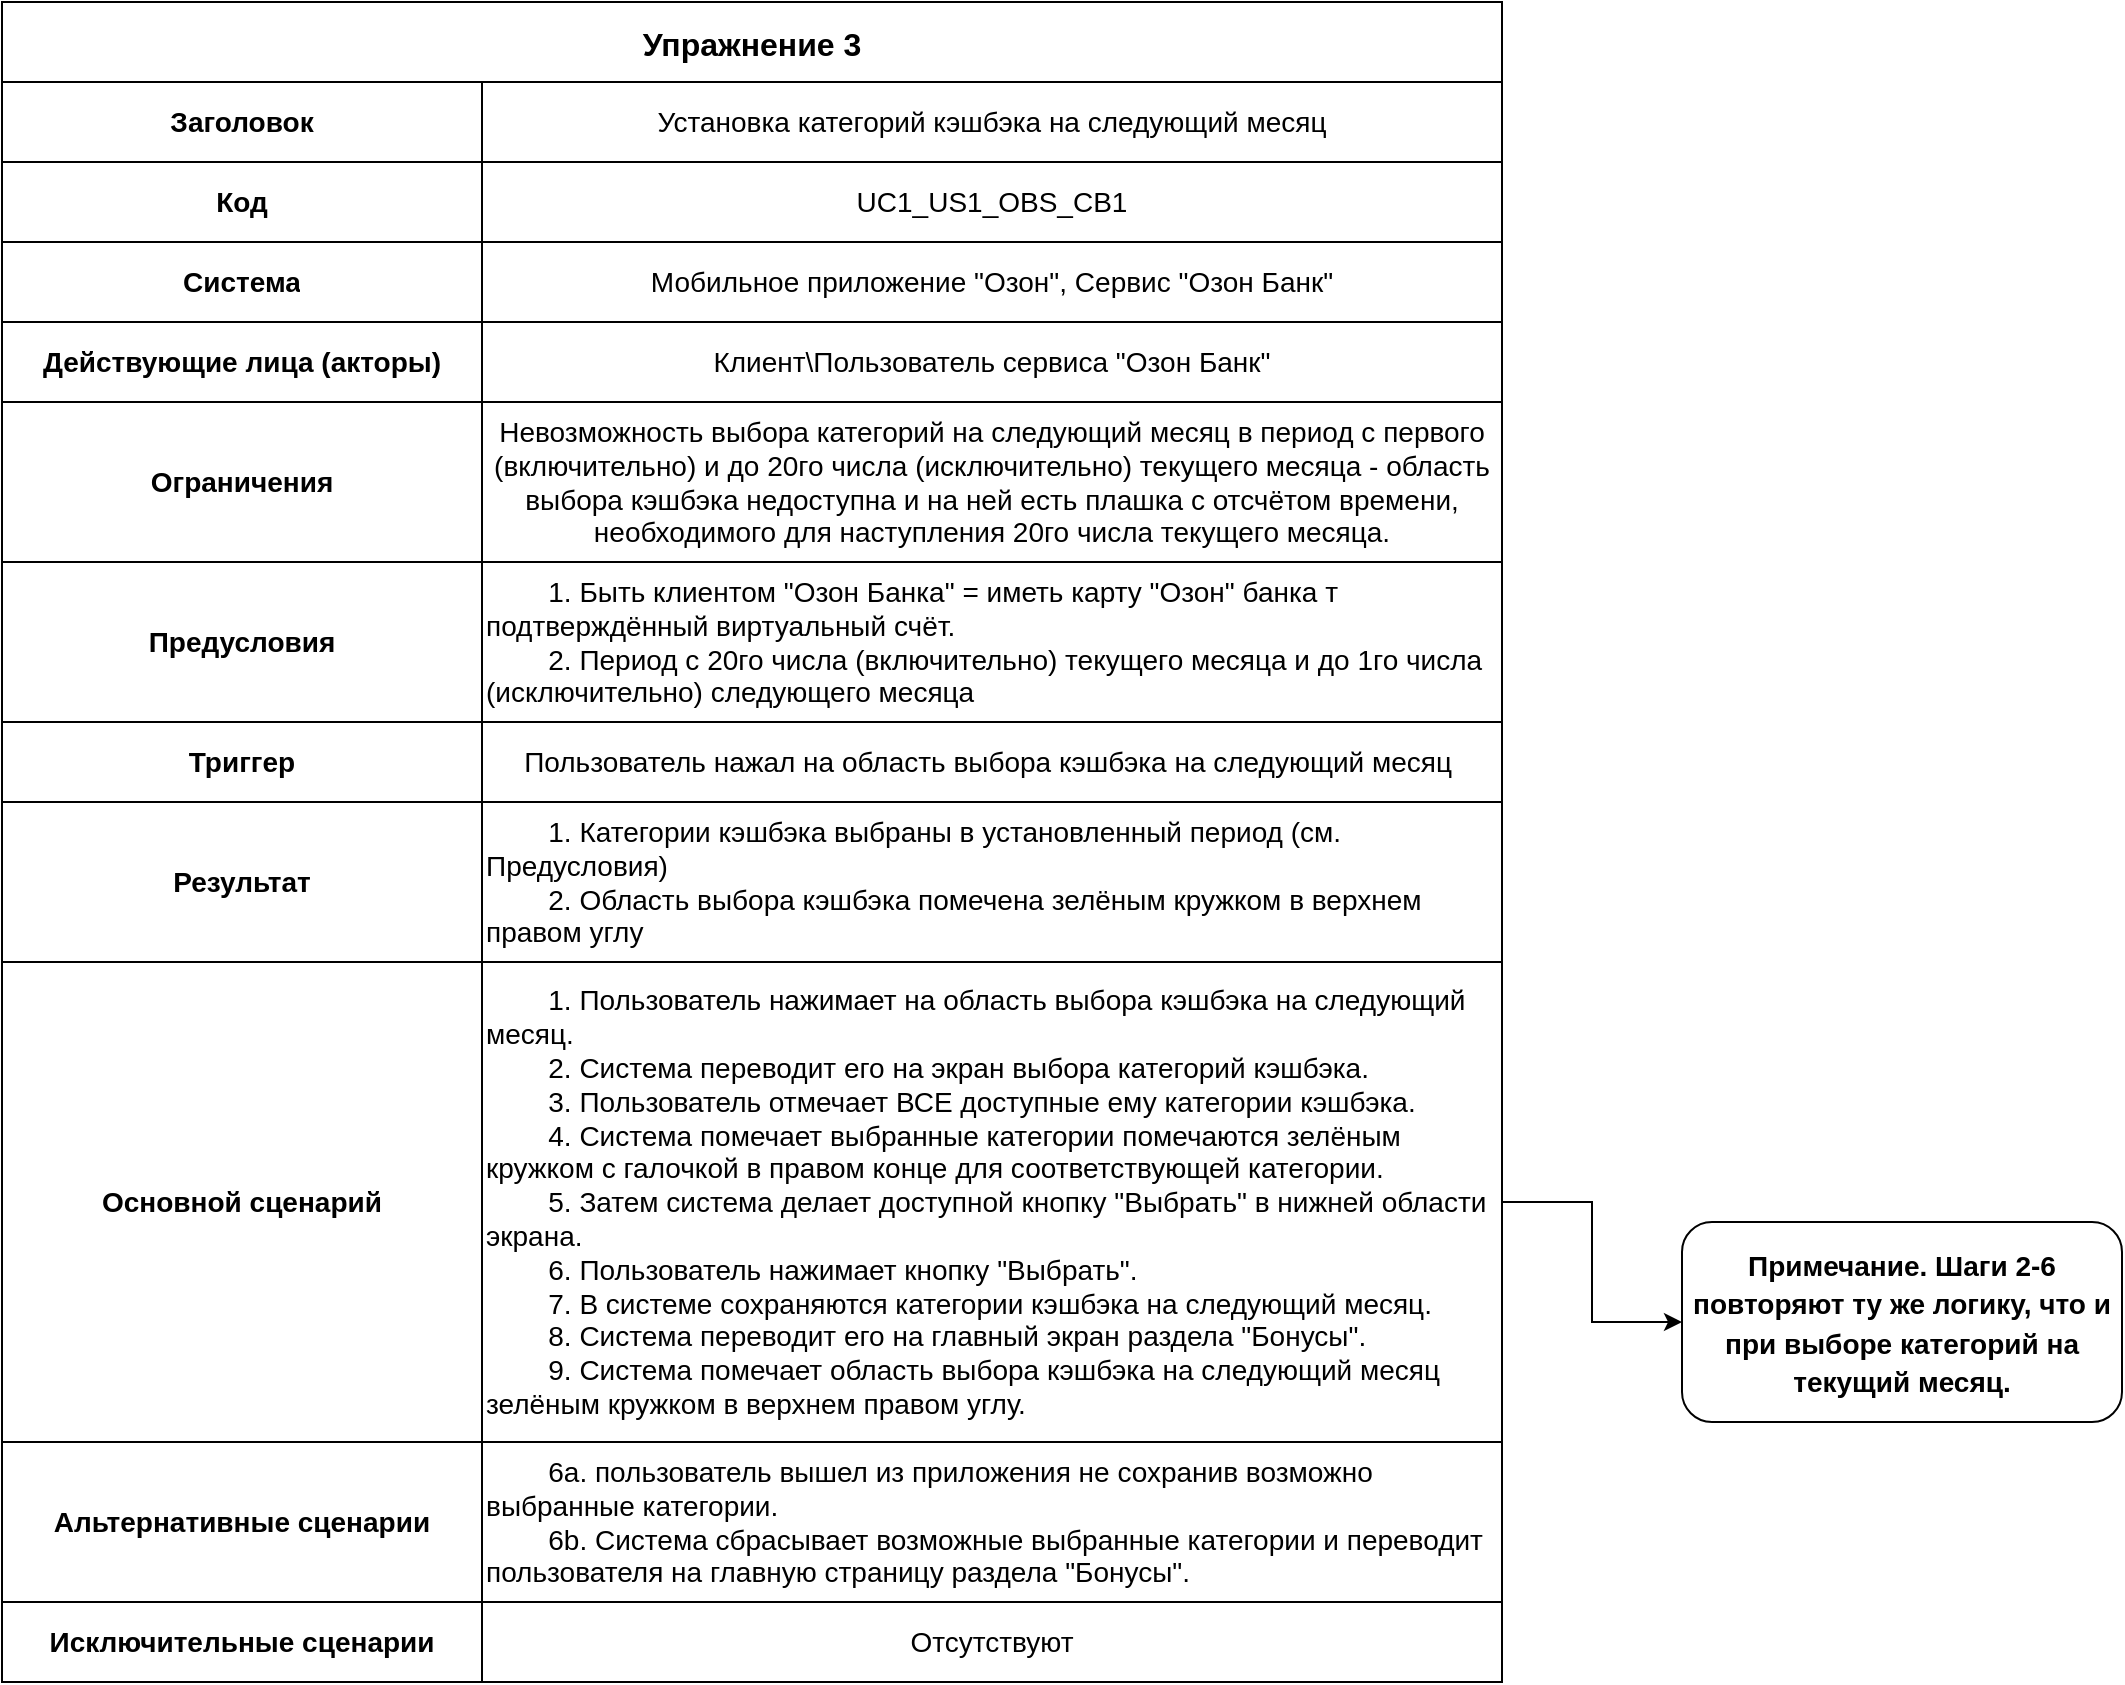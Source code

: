 <mxfile version="24.7.17">
  <diagram name="Page-1" id="42CvASub1HwD-BygPTsV">
    <mxGraphModel dx="441" dy="835" grid="1" gridSize="10" guides="1" tooltips="1" connect="1" arrows="1" fold="1" page="1" pageScale="1" pageWidth="850" pageHeight="1100" math="0" shadow="0">
      <root>
        <mxCell id="0" />
        <mxCell id="1" parent="0" />
        <mxCell id="kB5Wtqeiwu8v_5wdKeYX-100" value="" style="edgeStyle=orthogonalEdgeStyle;rounded=0;orthogonalLoop=1;jettySize=auto;html=1;exitX=1;exitY=0.5;exitDx=0;exitDy=0;" parent="1" source="kB5Wtqeiwu8v_5wdKeYX-57" target="kB5Wtqeiwu8v_5wdKeYX-99" edge="1">
          <mxGeometry relative="1" as="geometry">
            <Array as="points" />
          </mxGeometry>
        </mxCell>
        <mxCell id="kB5Wtqeiwu8v_5wdKeYX-28" value="Упражнение 3" style="shape=table;startSize=40;container=1;collapsible=0;childLayout=tableLayout;fontSize=16;fontStyle=1;perimeterSpacing=10;" parent="1" vertex="1">
          <mxGeometry x="40" y="40" width="750" height="840" as="geometry" />
        </mxCell>
        <mxCell id="kB5Wtqeiwu8v_5wdKeYX-29" value="" style="shape=tableRow;horizontal=0;startSize=0;swimlaneHead=0;swimlaneBody=0;strokeColor=inherit;top=0;left=0;bottom=0;right=0;collapsible=0;dropTarget=0;fillColor=none;points=[[0,0.5],[1,0.5]];portConstraint=eastwest;" parent="kB5Wtqeiwu8v_5wdKeYX-28" vertex="1">
          <mxGeometry y="40" width="750" height="40" as="geometry" />
        </mxCell>
        <mxCell id="kB5Wtqeiwu8v_5wdKeYX-30" value="&lt;font style=&quot;font-size: 14px;&quot;&gt;&lt;b&gt;Заголовок&lt;/b&gt;&lt;/font&gt;" style="shape=partialRectangle;html=1;whiteSpace=wrap;connectable=0;strokeColor=inherit;overflow=hidden;fillColor=none;top=0;left=0;bottom=0;right=0;pointerEvents=1;" parent="kB5Wtqeiwu8v_5wdKeYX-29" vertex="1">
          <mxGeometry width="240" height="40" as="geometry">
            <mxRectangle width="240" height="40" as="alternateBounds" />
          </mxGeometry>
        </mxCell>
        <mxCell id="kB5Wtqeiwu8v_5wdKeYX-31" value="&lt;font style=&quot;font-size: 14px;&quot;&gt;Установка категорий кэшбэка на следующий месяц&lt;/font&gt;" style="shape=partialRectangle;html=1;whiteSpace=wrap;connectable=0;strokeColor=inherit;overflow=hidden;fillColor=none;top=0;left=0;bottom=0;right=0;pointerEvents=1;" parent="kB5Wtqeiwu8v_5wdKeYX-29" vertex="1">
          <mxGeometry x="240" width="510" height="40" as="geometry">
            <mxRectangle width="510" height="40" as="alternateBounds" />
          </mxGeometry>
        </mxCell>
        <mxCell id="kB5Wtqeiwu8v_5wdKeYX-33" value="" style="shape=tableRow;horizontal=0;startSize=0;swimlaneHead=0;swimlaneBody=0;strokeColor=inherit;top=0;left=0;bottom=0;right=0;collapsible=0;dropTarget=0;fillColor=none;points=[[0,0.5],[1,0.5]];portConstraint=eastwest;" parent="kB5Wtqeiwu8v_5wdKeYX-28" vertex="1">
          <mxGeometry y="80" width="750" height="40" as="geometry" />
        </mxCell>
        <mxCell id="kB5Wtqeiwu8v_5wdKeYX-34" value="&lt;font style=&quot;font-size: 14px;&quot;&gt;&lt;b&gt;Код&lt;/b&gt;&lt;/font&gt;" style="shape=partialRectangle;html=1;whiteSpace=wrap;connectable=0;strokeColor=inherit;overflow=hidden;fillColor=none;top=0;left=0;bottom=0;right=0;pointerEvents=1;" parent="kB5Wtqeiwu8v_5wdKeYX-33" vertex="1">
          <mxGeometry width="240" height="40" as="geometry">
            <mxRectangle width="240" height="40" as="alternateBounds" />
          </mxGeometry>
        </mxCell>
        <mxCell id="kB5Wtqeiwu8v_5wdKeYX-35" value="&lt;span style=&quot;text-wrap: nowrap;&quot;&gt;&lt;font style=&quot;font-size: 14px;&quot;&gt;UC1_US1_OBS_CB1&lt;/font&gt;&lt;/span&gt;" style="shape=partialRectangle;html=1;whiteSpace=wrap;connectable=0;strokeColor=inherit;overflow=hidden;fillColor=none;top=0;left=0;bottom=0;right=0;pointerEvents=1;" parent="kB5Wtqeiwu8v_5wdKeYX-33" vertex="1">
          <mxGeometry x="240" width="510" height="40" as="geometry">
            <mxRectangle width="510" height="40" as="alternateBounds" />
          </mxGeometry>
        </mxCell>
        <mxCell id="kB5Wtqeiwu8v_5wdKeYX-37" value="" style="shape=tableRow;horizontal=0;startSize=0;swimlaneHead=0;swimlaneBody=0;strokeColor=inherit;top=0;left=0;bottom=0;right=0;collapsible=0;dropTarget=0;fillColor=none;points=[[0,0.5],[1,0.5]];portConstraint=eastwest;" parent="kB5Wtqeiwu8v_5wdKeYX-28" vertex="1">
          <mxGeometry y="120" width="750" height="40" as="geometry" />
        </mxCell>
        <mxCell id="kB5Wtqeiwu8v_5wdKeYX-38" value="&lt;font style=&quot;font-size: 14px;&quot;&gt;&lt;b&gt;Система&lt;/b&gt;&lt;/font&gt;" style="shape=partialRectangle;html=1;whiteSpace=wrap;connectable=0;strokeColor=inherit;overflow=hidden;fillColor=none;top=0;left=0;bottom=0;right=0;pointerEvents=1;" parent="kB5Wtqeiwu8v_5wdKeYX-37" vertex="1">
          <mxGeometry width="240" height="40" as="geometry">
            <mxRectangle width="240" height="40" as="alternateBounds" />
          </mxGeometry>
        </mxCell>
        <mxCell id="kB5Wtqeiwu8v_5wdKeYX-39" value="&lt;font style=&quot;font-size: 14px;&quot;&gt;Мобильное приложение &quot;Озон&quot;, Сервис &quot;Озон Банк&quot;&lt;/font&gt;" style="shape=partialRectangle;html=1;whiteSpace=wrap;connectable=0;strokeColor=inherit;overflow=hidden;fillColor=none;top=0;left=0;bottom=0;right=0;pointerEvents=1;" parent="kB5Wtqeiwu8v_5wdKeYX-37" vertex="1">
          <mxGeometry x="240" width="510" height="40" as="geometry">
            <mxRectangle width="510" height="40" as="alternateBounds" />
          </mxGeometry>
        </mxCell>
        <mxCell id="kB5Wtqeiwu8v_5wdKeYX-41" value="" style="shape=tableRow;horizontal=0;startSize=0;swimlaneHead=0;swimlaneBody=0;strokeColor=inherit;top=0;left=0;bottom=0;right=0;collapsible=0;dropTarget=0;fillColor=none;points=[[0,0.5],[1,0.5]];portConstraint=eastwest;" parent="kB5Wtqeiwu8v_5wdKeYX-28" vertex="1">
          <mxGeometry y="160" width="750" height="40" as="geometry" />
        </mxCell>
        <mxCell id="kB5Wtqeiwu8v_5wdKeYX-42" value="&lt;font style=&quot;font-size: 14px;&quot;&gt;&lt;b&gt;Действующие лица (акторы)&lt;/b&gt;&lt;/font&gt;" style="shape=partialRectangle;html=1;whiteSpace=wrap;connectable=0;strokeColor=inherit;overflow=hidden;fillColor=none;top=0;left=0;bottom=0;right=0;pointerEvents=1;" parent="kB5Wtqeiwu8v_5wdKeYX-41" vertex="1">
          <mxGeometry width="240" height="40" as="geometry">
            <mxRectangle width="240" height="40" as="alternateBounds" />
          </mxGeometry>
        </mxCell>
        <mxCell id="kB5Wtqeiwu8v_5wdKeYX-43" value="&lt;font style=&quot;font-size: 14px;&quot;&gt;Клиент\Пользователь сервиса &quot;Озон Банк&quot;&lt;/font&gt;" style="shape=partialRectangle;html=1;whiteSpace=wrap;connectable=0;strokeColor=inherit;overflow=hidden;fillColor=none;top=0;left=0;bottom=0;right=0;pointerEvents=1;" parent="kB5Wtqeiwu8v_5wdKeYX-41" vertex="1">
          <mxGeometry x="240" width="510" height="40" as="geometry">
            <mxRectangle width="510" height="40" as="alternateBounds" />
          </mxGeometry>
        </mxCell>
        <mxCell id="kB5Wtqeiwu8v_5wdKeYX-49" value="" style="shape=tableRow;horizontal=0;startSize=0;swimlaneHead=0;swimlaneBody=0;strokeColor=inherit;top=0;left=0;bottom=0;right=0;collapsible=0;dropTarget=0;fillColor=none;points=[[0,0.5],[1,0.5]];portConstraint=eastwest;" parent="kB5Wtqeiwu8v_5wdKeYX-28" vertex="1">
          <mxGeometry y="200" width="750" height="80" as="geometry" />
        </mxCell>
        <mxCell id="kB5Wtqeiwu8v_5wdKeYX-50" value="&lt;font style=&quot;font-size: 14px;&quot;&gt;&lt;b&gt;Ограничения&lt;/b&gt;&lt;/font&gt;" style="shape=partialRectangle;html=1;whiteSpace=wrap;connectable=0;strokeColor=inherit;overflow=hidden;fillColor=none;top=0;left=0;bottom=0;right=0;pointerEvents=1;" parent="kB5Wtqeiwu8v_5wdKeYX-49" vertex="1">
          <mxGeometry width="240" height="80" as="geometry">
            <mxRectangle width="240" height="80" as="alternateBounds" />
          </mxGeometry>
        </mxCell>
        <mxCell id="kB5Wtqeiwu8v_5wdKeYX-51" value="&lt;span style=&quot;font-size: 14px; background-color: initial;&quot;&gt;Невозможность выбора категорий на следующий месяц в период с первого (включительно) и до 20го числа (исключительно) текущего месяца - область выбора кэшбэка недоступна и на ней есть плашка с отсчётом времени, необходимого для наступления 20го числа текущего месяца.&lt;/span&gt;" style="shape=partialRectangle;html=1;whiteSpace=wrap;connectable=0;strokeColor=inherit;overflow=hidden;fillColor=none;top=0;left=0;bottom=0;right=0;pointerEvents=1;align=center;" parent="kB5Wtqeiwu8v_5wdKeYX-49" vertex="1">
          <mxGeometry x="240" width="510" height="80" as="geometry">
            <mxRectangle width="510" height="80" as="alternateBounds" />
          </mxGeometry>
        </mxCell>
        <mxCell id="kB5Wtqeiwu8v_5wdKeYX-53" value="" style="shape=tableRow;horizontal=0;startSize=0;swimlaneHead=0;swimlaneBody=0;strokeColor=inherit;top=0;left=0;bottom=0;right=0;collapsible=0;dropTarget=0;fillColor=none;points=[[0,0.5],[1,0.5]];portConstraint=eastwest;" parent="kB5Wtqeiwu8v_5wdKeYX-28" vertex="1">
          <mxGeometry y="280" width="750" height="80" as="geometry" />
        </mxCell>
        <mxCell id="kB5Wtqeiwu8v_5wdKeYX-54" value="&lt;font style=&quot;font-size: 14px;&quot;&gt;&lt;b&gt;Предусловия&lt;/b&gt;&lt;/font&gt;" style="shape=partialRectangle;html=1;whiteSpace=wrap;connectable=0;strokeColor=inherit;overflow=hidden;fillColor=none;top=0;left=0;bottom=0;right=0;pointerEvents=1;" parent="kB5Wtqeiwu8v_5wdKeYX-53" vertex="1">
          <mxGeometry width="240" height="80" as="geometry">
            <mxRectangle width="240" height="80" as="alternateBounds" />
          </mxGeometry>
        </mxCell>
        <mxCell id="kB5Wtqeiwu8v_5wdKeYX-55" value="&lt;span style=&quot;font-size: 14px; background-color: initial;&quot;&gt;&lt;span style=&quot;white-space: pre;&quot;&gt;&#x9;&lt;/span&gt;1. Быть клиентом &quot;Озон Банка&quot; = иметь карту &quot;Озон&quot; банка т подтверждённый виртуальный счёт.&lt;/span&gt;&lt;br&gt;&lt;span style=&quot;font-size: 14px; background-color: initial;&quot;&gt;&lt;span style=&quot;white-space: pre;&quot;&gt;&#x9;&lt;/span&gt;2. Период с 20го числа (включительно) текущего месяца и до 1го числа (исключительно) следующего месяца&lt;/span&gt;" style="shape=partialRectangle;html=1;whiteSpace=wrap;connectable=0;strokeColor=inherit;overflow=hidden;fillColor=none;top=0;left=0;bottom=0;right=0;pointerEvents=1;align=left;" parent="kB5Wtqeiwu8v_5wdKeYX-53" vertex="1">
          <mxGeometry x="240" width="510" height="80" as="geometry">
            <mxRectangle width="510" height="80" as="alternateBounds" />
          </mxGeometry>
        </mxCell>
        <mxCell id="kB5Wtqeiwu8v_5wdKeYX-93" value="" style="shape=tableRow;horizontal=0;startSize=0;swimlaneHead=0;swimlaneBody=0;strokeColor=inherit;top=0;left=0;bottom=0;right=0;collapsible=0;dropTarget=0;fillColor=none;points=[[0,0.5],[1,0.5]];portConstraint=eastwest;" parent="kB5Wtqeiwu8v_5wdKeYX-28" vertex="1">
          <mxGeometry y="360" width="750" height="40" as="geometry" />
        </mxCell>
        <mxCell id="kB5Wtqeiwu8v_5wdKeYX-94" value="&lt;div&gt;&lt;span style=&quot;background-color: initial;&quot;&gt;&lt;font style=&quot;font-size: 14px;&quot;&gt;&lt;b&gt;Триггер&lt;/b&gt;&lt;/font&gt;&lt;/span&gt;&lt;br&gt;&lt;/div&gt;" style="shape=partialRectangle;html=1;whiteSpace=wrap;connectable=0;strokeColor=inherit;overflow=hidden;fillColor=none;top=0;left=0;bottom=0;right=0;pointerEvents=1;" parent="kB5Wtqeiwu8v_5wdKeYX-93" vertex="1">
          <mxGeometry width="240" height="40" as="geometry">
            <mxRectangle width="240" height="40" as="alternateBounds" />
          </mxGeometry>
        </mxCell>
        <mxCell id="kB5Wtqeiwu8v_5wdKeYX-95" value="&lt;div&gt;&lt;span style=&quot;font-size: 14px; background-color: initial;&quot;&gt;Пользователь нажал на область выбора кэшбэка на следующий месяц&amp;nbsp;&lt;/span&gt;&lt;/div&gt;" style="shape=partialRectangle;html=1;whiteSpace=wrap;connectable=0;strokeColor=inherit;overflow=hidden;fillColor=none;top=0;left=0;bottom=0;right=0;pointerEvents=1;align=center;" parent="kB5Wtqeiwu8v_5wdKeYX-93" vertex="1">
          <mxGeometry x="240" width="510" height="40" as="geometry">
            <mxRectangle width="510" height="40" as="alternateBounds" />
          </mxGeometry>
        </mxCell>
        <mxCell id="kB5Wtqeiwu8v_5wdKeYX-96" style="shape=tableRow;horizontal=0;startSize=0;swimlaneHead=0;swimlaneBody=0;strokeColor=inherit;top=0;left=0;bottom=0;right=0;collapsible=0;dropTarget=0;fillColor=none;points=[[0,0.5],[1,0.5]];portConstraint=eastwest;" parent="kB5Wtqeiwu8v_5wdKeYX-28" vertex="1">
          <mxGeometry y="400" width="750" height="80" as="geometry" />
        </mxCell>
        <mxCell id="kB5Wtqeiwu8v_5wdKeYX-97" value="&lt;font style=&quot;font-size: 14px;&quot;&gt;&lt;b&gt;Результат&lt;/b&gt;&lt;/font&gt;" style="shape=partialRectangle;html=1;whiteSpace=wrap;connectable=0;strokeColor=inherit;overflow=hidden;fillColor=none;top=0;left=0;bottom=0;right=0;pointerEvents=1;" parent="kB5Wtqeiwu8v_5wdKeYX-96" vertex="1">
          <mxGeometry width="240" height="80" as="geometry">
            <mxRectangle width="240" height="80" as="alternateBounds" />
          </mxGeometry>
        </mxCell>
        <mxCell id="kB5Wtqeiwu8v_5wdKeYX-98" value="&lt;span style=&quot;font-size: 14px; background-color: initial;&quot;&gt;&lt;span style=&quot;white-space: pre;&quot;&gt;&#x9;&lt;/span&gt;1. Категории кэшбэка выбраны в установленный период (см. Предусловия)&lt;/span&gt;&lt;br&gt;&lt;span style=&quot;font-size: 14px; background-color: initial;&quot;&gt;&lt;span style=&quot;white-space: pre;&quot;&gt;&#x9;&lt;/span&gt;2. Область выбора кэшбэка помечена зелёным кружком в верхнем правом углу&lt;/span&gt;" style="shape=partialRectangle;html=1;whiteSpace=wrap;connectable=0;strokeColor=inherit;overflow=hidden;fillColor=none;top=0;left=0;bottom=0;right=0;pointerEvents=1;align=left;" parent="kB5Wtqeiwu8v_5wdKeYX-96" vertex="1">
          <mxGeometry x="240" width="510" height="80" as="geometry">
            <mxRectangle width="510" height="80" as="alternateBounds" />
          </mxGeometry>
        </mxCell>
        <mxCell id="kB5Wtqeiwu8v_5wdKeYX-57" value="" style="shape=tableRow;horizontal=0;startSize=0;swimlaneHead=0;swimlaneBody=0;strokeColor=inherit;top=0;left=0;bottom=0;right=0;collapsible=0;dropTarget=0;fillColor=none;points=[[0,0.5],[1,0.5]];portConstraint=eastwest;" parent="kB5Wtqeiwu8v_5wdKeYX-28" vertex="1">
          <mxGeometry y="480" width="750" height="240" as="geometry" />
        </mxCell>
        <mxCell id="kB5Wtqeiwu8v_5wdKeYX-58" value="&lt;font style=&quot;font-size: 14px;&quot;&gt;&lt;b&gt;Основной сценарий&lt;/b&gt;&lt;/font&gt;" style="shape=partialRectangle;html=1;whiteSpace=wrap;connectable=0;strokeColor=inherit;overflow=hidden;fillColor=none;top=0;left=0;bottom=0;right=0;pointerEvents=1;" parent="kB5Wtqeiwu8v_5wdKeYX-57" vertex="1">
          <mxGeometry width="240" height="240" as="geometry">
            <mxRectangle width="240" height="240" as="alternateBounds" />
          </mxGeometry>
        </mxCell>
        <mxCell id="kB5Wtqeiwu8v_5wdKeYX-59" value="&lt;span style=&quot;font-size: 14px; background-color: initial;&quot;&gt;&lt;span style=&quot;white-space: pre;&quot;&gt;&#x9;&lt;/span&gt;1&lt;/span&gt;&lt;span style=&quot;font-size: 14px; background-color: initial;&quot;&gt;. Пользователь нажимает на область выбора кэшбэка на следующий месяц.&lt;/span&gt;&lt;br&gt;&lt;span style=&quot;font-size: 14px; background-color: initial;&quot;&gt;&lt;span style=&quot;white-space: pre;&quot;&gt;&#x9;&lt;/span&gt;2. Система переводит его на экран выбора категорий кэшбэка.&lt;/span&gt;&lt;br&gt;&lt;span style=&quot;font-size: 14px; background-color: initial;&quot;&gt;&lt;span style=&quot;white-space: pre;&quot;&gt;&#x9;&lt;/span&gt;3. Пользователь отмечает ВСЕ доступные ему категории кэшбэка.&lt;/span&gt;&lt;br&gt;&lt;span style=&quot;font-size: 14px; background-color: initial;&quot;&gt;&lt;span style=&quot;white-space: pre;&quot;&gt;&#x9;&lt;/span&gt;4. Система помечает выбранные категории помечаются зелёным кружком с галочкой в правом конце для соответствующей категории.&lt;/span&gt;&lt;div&gt;&lt;span style=&quot;font-size: 14px; background-color: initial;&quot;&gt;&lt;span style=&quot;white-space: pre;&quot;&gt;&#x9;&lt;/span&gt;5.&amp;nbsp;Затем система делает доступной кнопку &quot;Выбрать&quot; в нижней области экрана.&lt;/span&gt;&lt;div&gt;&lt;span style=&quot;font-size: 14px;&quot;&gt;&lt;span style=&quot;white-space: pre;&quot;&gt;&#x9;&lt;/span&gt;6. Пользователь нажимает кнопку &quot;Выбрать&quot;.&lt;/span&gt;&lt;/div&gt;&lt;div&gt;&lt;span style=&quot;font-size: 14px;&quot;&gt;&lt;span style=&quot;white-space: pre;&quot;&gt;&#x9;&lt;/span&gt;7. В системе сохраняются категории кэшбэка на следующий месяц.&lt;br&gt;&lt;/span&gt;&lt;span style=&quot;font-size: 14px; background-color: initial;&quot;&gt;&lt;span style=&quot;white-space: pre;&quot;&gt;&#x9;&lt;/span&gt;8. Система переводит его на главный экран раздела &quot;Бонусы&quot;.&lt;/span&gt;&lt;/div&gt;&lt;div&gt;&lt;span style=&quot;background-color: initial; font-size: 14px;&quot;&gt;&lt;span style=&quot;white-space: pre;&quot;&gt;&#x9;&lt;/span&gt;9. Система помечает&amp;nbsp;&lt;/span&gt;&lt;span style=&quot;background-color: initial; font-size: 14px;&quot;&gt;область выбора кэшбэка на следующий месяц зелёным кружком в верхнем правом углу.&lt;/span&gt;&lt;/div&gt;&lt;/div&gt;" style="shape=partialRectangle;html=1;whiteSpace=wrap;connectable=0;strokeColor=inherit;overflow=hidden;fillColor=none;top=0;left=0;bottom=0;right=0;pointerEvents=1;align=left;" parent="kB5Wtqeiwu8v_5wdKeYX-57" vertex="1">
          <mxGeometry x="240" width="510" height="240" as="geometry">
            <mxRectangle width="510" height="240" as="alternateBounds" />
          </mxGeometry>
        </mxCell>
        <mxCell id="kB5Wtqeiwu8v_5wdKeYX-61" value="" style="shape=tableRow;horizontal=0;startSize=0;swimlaneHead=0;swimlaneBody=0;strokeColor=inherit;top=0;left=0;bottom=0;right=0;collapsible=0;dropTarget=0;fillColor=none;points=[[0,0.5],[1,0.5]];portConstraint=eastwest;" parent="kB5Wtqeiwu8v_5wdKeYX-28" vertex="1">
          <mxGeometry y="720" width="750" height="80" as="geometry" />
        </mxCell>
        <mxCell id="kB5Wtqeiwu8v_5wdKeYX-62" value="&lt;font style=&quot;font-size: 14px;&quot;&gt;&lt;b&gt;Альтернативные сценарии&lt;/b&gt;&lt;/font&gt;" style="shape=partialRectangle;html=1;whiteSpace=wrap;connectable=0;strokeColor=inherit;overflow=hidden;fillColor=none;top=0;left=0;bottom=0;right=0;pointerEvents=1;" parent="kB5Wtqeiwu8v_5wdKeYX-61" vertex="1">
          <mxGeometry width="240" height="80" as="geometry">
            <mxRectangle width="240" height="80" as="alternateBounds" />
          </mxGeometry>
        </mxCell>
        <mxCell id="kB5Wtqeiwu8v_5wdKeYX-63" value="&lt;div style=&quot;&quot;&gt;&lt;span style=&quot;background-color: initial; font-size: 14px;&quot;&gt;&lt;span style=&quot;white-space: pre;&quot;&gt;&#x9;&lt;/span&gt;6а. пользователь вышел из приложения не сохранив возможно выбранные категории.&lt;/span&gt;&lt;/div&gt;&lt;div style=&quot;&quot;&gt;&lt;span style=&quot;background-color: initial; font-size: 14px;&quot;&gt;&lt;span style=&quot;white-space: pre;&quot;&gt;&#x9;&lt;/span&gt;6b. Система сбрасывает возможные выбранные категории и переводит пользователя на главную страницу раздела &quot;Бонусы&quot;.&lt;/span&gt;&lt;/div&gt;" style="shape=partialRectangle;html=1;whiteSpace=wrap;connectable=0;strokeColor=inherit;overflow=hidden;fillColor=none;top=0;left=0;bottom=0;right=0;pointerEvents=1;align=left;" parent="kB5Wtqeiwu8v_5wdKeYX-61" vertex="1">
          <mxGeometry x="240" width="510" height="80" as="geometry">
            <mxRectangle width="510" height="80" as="alternateBounds" />
          </mxGeometry>
        </mxCell>
        <mxCell id="kB5Wtqeiwu8v_5wdKeYX-65" value="" style="shape=tableRow;horizontal=0;startSize=0;swimlaneHead=0;swimlaneBody=0;strokeColor=inherit;top=0;left=0;bottom=0;right=0;collapsible=0;dropTarget=0;fillColor=none;points=[[0,0.5],[1,0.5]];portConstraint=eastwest;" parent="kB5Wtqeiwu8v_5wdKeYX-28" vertex="1">
          <mxGeometry y="800" width="750" height="40" as="geometry" />
        </mxCell>
        <mxCell id="kB5Wtqeiwu8v_5wdKeYX-66" value="&lt;font style=&quot;font-size: 14px;&quot;&gt;&lt;b&gt;Исключительные сценарии&lt;/b&gt;&lt;/font&gt;" style="shape=partialRectangle;html=1;whiteSpace=wrap;connectable=0;strokeColor=inherit;overflow=hidden;fillColor=none;top=0;left=0;bottom=0;right=0;pointerEvents=1;" parent="kB5Wtqeiwu8v_5wdKeYX-65" vertex="1">
          <mxGeometry width="240" height="40" as="geometry">
            <mxRectangle width="240" height="40" as="alternateBounds" />
          </mxGeometry>
        </mxCell>
        <mxCell id="kB5Wtqeiwu8v_5wdKeYX-67" value="&lt;font style=&quot;font-size: 14px;&quot;&gt;Отсутствуют&lt;/font&gt;" style="shape=partialRectangle;html=1;whiteSpace=wrap;connectable=0;strokeColor=inherit;overflow=hidden;fillColor=none;top=0;left=0;bottom=0;right=0;pointerEvents=1;" parent="kB5Wtqeiwu8v_5wdKeYX-65" vertex="1">
          <mxGeometry x="240" width="510" height="40" as="geometry">
            <mxRectangle width="510" height="40" as="alternateBounds" />
          </mxGeometry>
        </mxCell>
        <mxCell id="kB5Wtqeiwu8v_5wdKeYX-99" value="&lt;font style=&quot;font-size: 14px;&quot;&gt;Примечание. Шаги 2-6 повторяют ту же логику, что и при выборе категорий на текущий месяц.&lt;/font&gt;" style="rounded=1;whiteSpace=wrap;html=1;fontSize=16;startSize=40;fontStyle=1;" parent="1" vertex="1">
          <mxGeometry x="880" y="650" width="220" height="100" as="geometry" />
        </mxCell>
      </root>
    </mxGraphModel>
  </diagram>
</mxfile>

